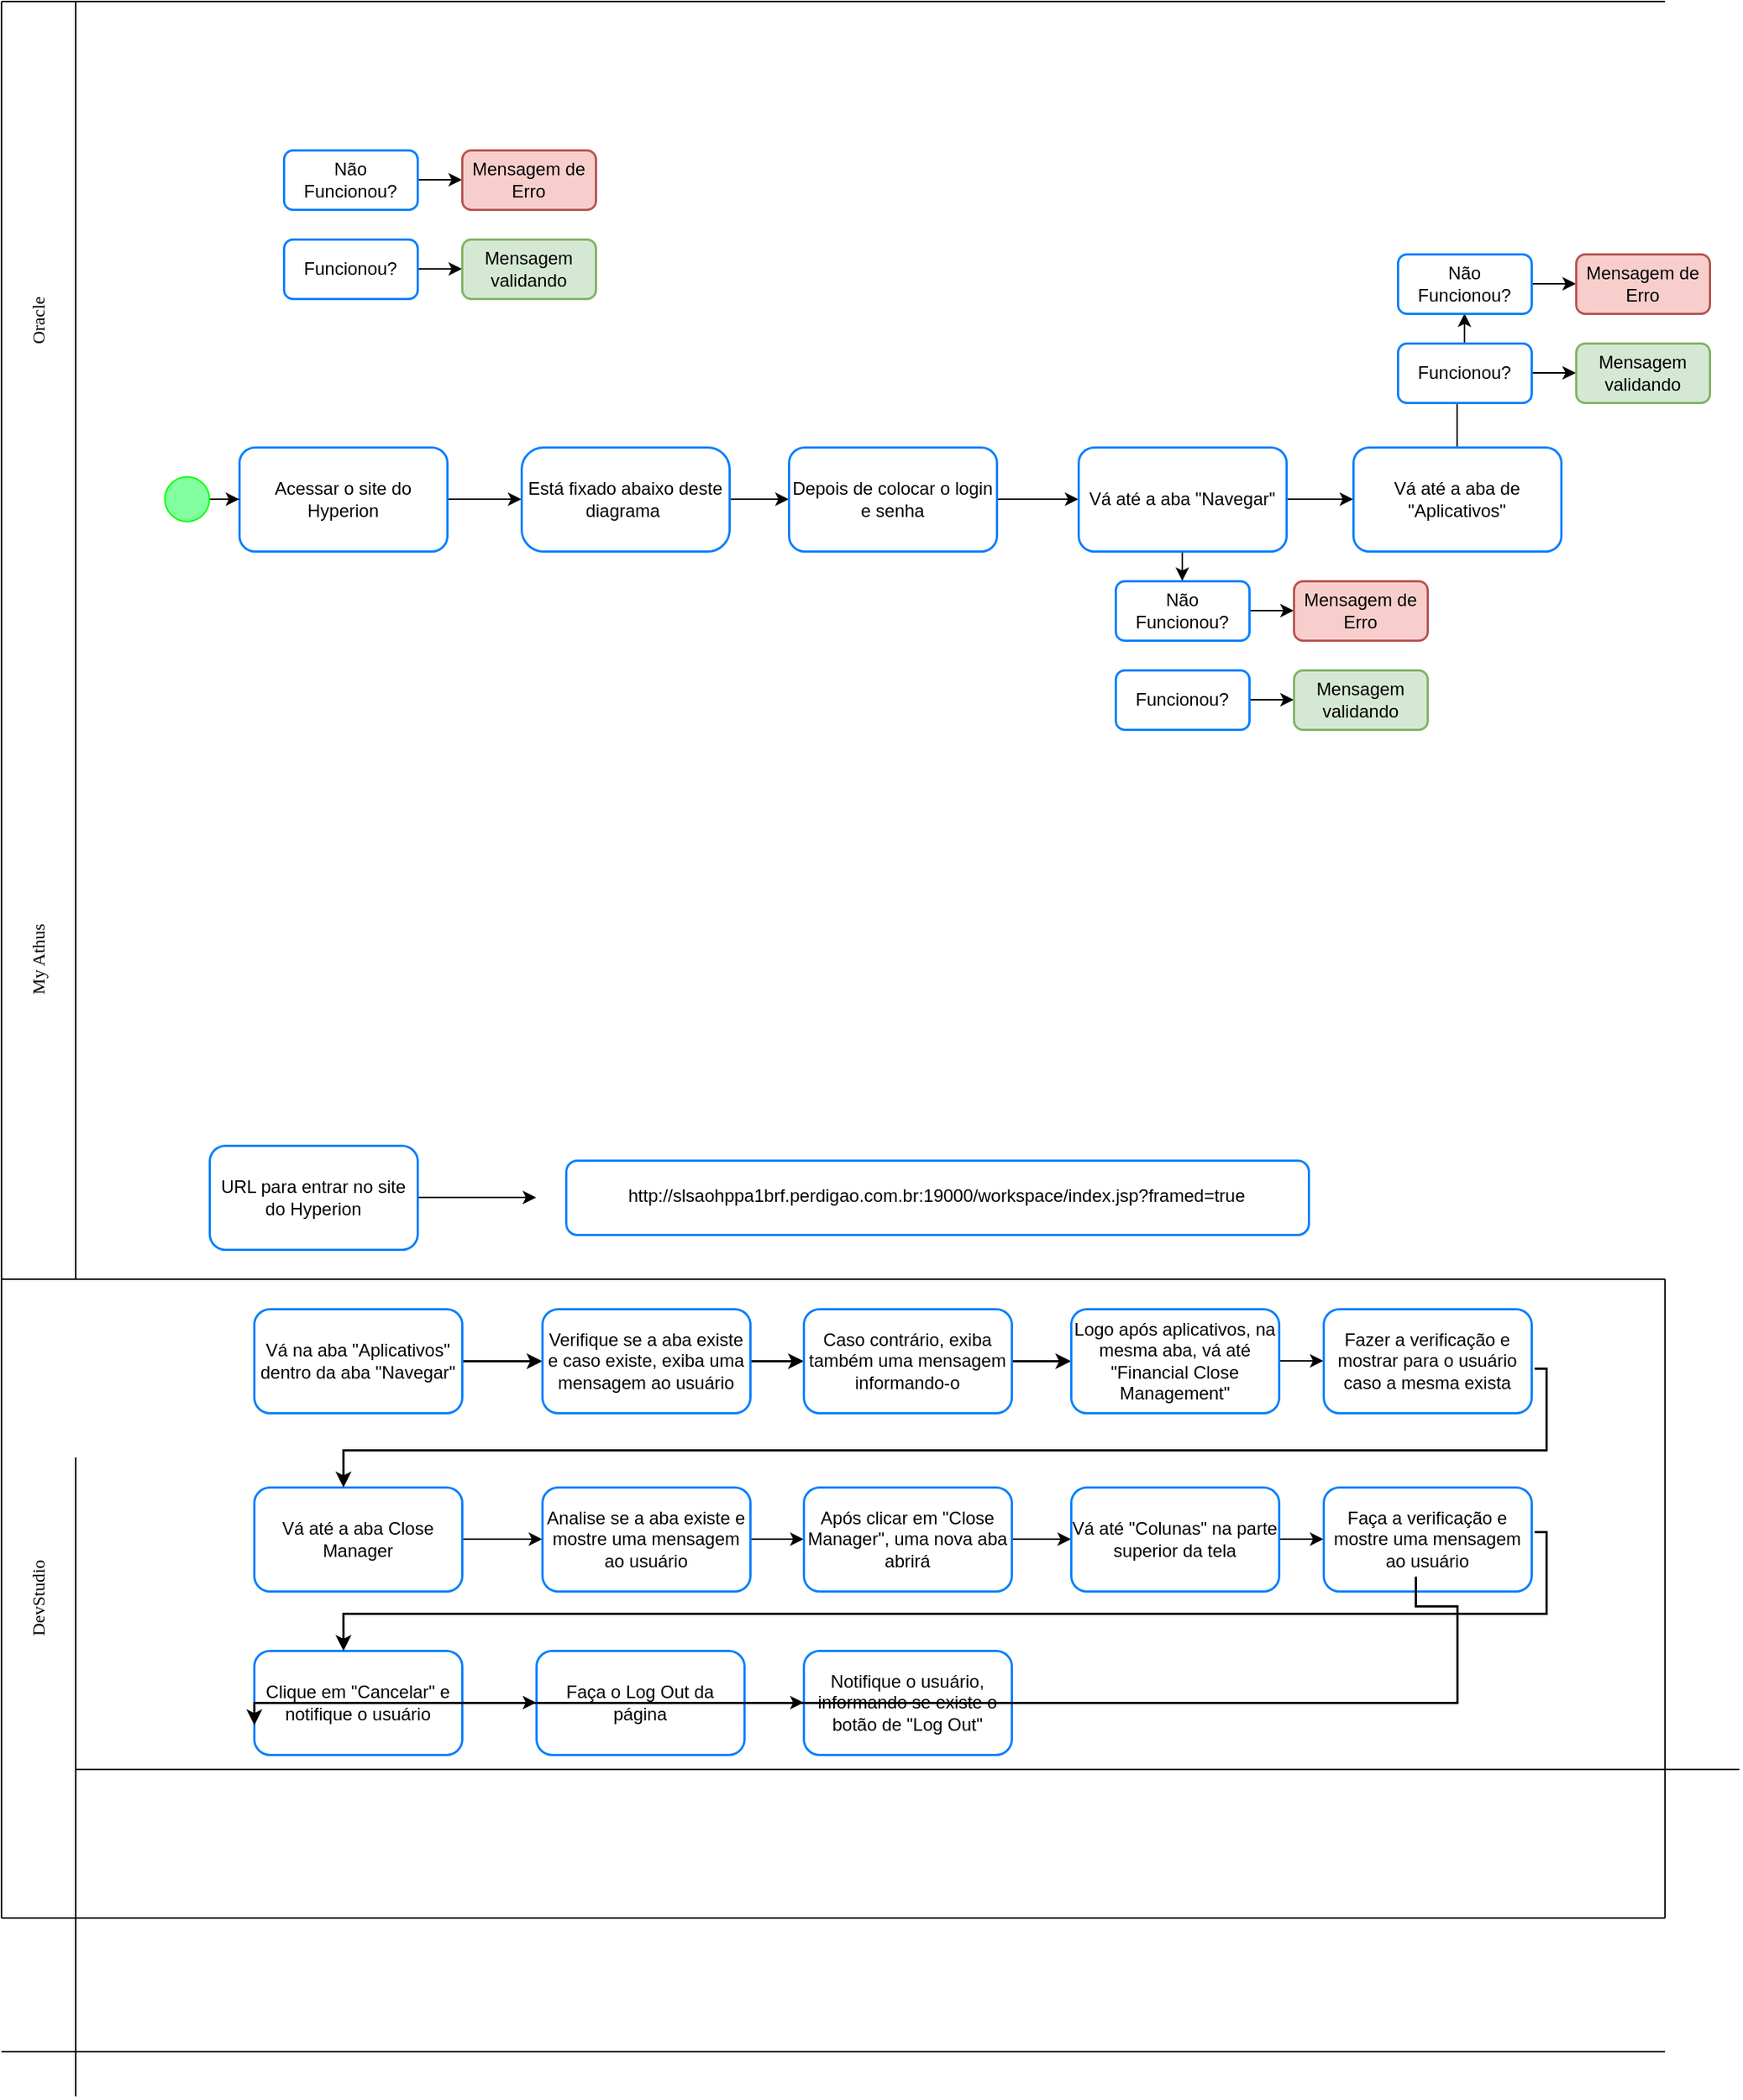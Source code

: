 <mxfile version="24.6.4" type="github">
  <diagram name="Página-1" id="-Nbuqv1Fr_TWL1hPOY4e">
    <mxGraphModel dx="1066" dy="613" grid="1" gridSize="10" guides="1" tooltips="1" connect="1" arrows="1" fold="1" page="1" pageScale="1" pageWidth="827" pageHeight="1169" math="0" shadow="0">
      <root>
        <mxCell id="0" />
        <mxCell id="1" parent="0" />
        <mxCell id="8QDnk09wVdR3-URtwcz0-7" value="" style="rounded=1;whiteSpace=wrap;html=1;strokeColor=#007FFF;strokeWidth=1.5;" parent="1" vertex="1">
          <mxGeometry x="380" y="780" width="500" height="50" as="geometry" />
        </mxCell>
        <mxCell id="JY3O2gu2DYfYrPkbzah1-18" value="" style="edgeStyle=orthogonalEdgeStyle;rounded=0;orthogonalLoop=1;jettySize=auto;html=1;" edge="1" parent="1" source="xklGR3EyqK50y4K4-iU5-1" target="xklGR3EyqK50y4K4-iU5-7">
          <mxGeometry relative="1" as="geometry" />
        </mxCell>
        <mxCell id="xklGR3EyqK50y4K4-iU5-1" value="Acessar o site do Hyperion" style="rounded=1;whiteSpace=wrap;html=1;strokeColor=#007FFF;strokeWidth=1.5;" parent="1" vertex="1">
          <mxGeometry x="160" y="300" width="140" height="70" as="geometry" />
        </mxCell>
        <mxCell id="JY3O2gu2DYfYrPkbzah1-19" value="" style="edgeStyle=orthogonalEdgeStyle;rounded=0;orthogonalLoop=1;jettySize=auto;html=1;" edge="1" parent="1" source="xklGR3EyqK50y4K4-iU5-7" target="xklGR3EyqK50y4K4-iU5-9">
          <mxGeometry relative="1" as="geometry" />
        </mxCell>
        <mxCell id="xklGR3EyqK50y4K4-iU5-7" value="Está fixado abaixo deste diagrama&amp;nbsp;" style="rounded=1;whiteSpace=wrap;html=1;strokeColor=#007FFF;strokeWidth=1.5;arcSize=21;" parent="1" vertex="1">
          <mxGeometry x="350" y="300" width="140" height="70" as="geometry" />
        </mxCell>
        <mxCell id="JY3O2gu2DYfYrPkbzah1-24" value="" style="edgeStyle=orthogonalEdgeStyle;rounded=0;orthogonalLoop=1;jettySize=auto;html=1;" edge="1" parent="1" source="xklGR3EyqK50y4K4-iU5-9" target="xklGR3EyqK50y4K4-iU5-11">
          <mxGeometry relative="1" as="geometry" />
        </mxCell>
        <mxCell id="xklGR3EyqK50y4K4-iU5-9" value="Depois de colocar o login e senha" style="rounded=1;whiteSpace=wrap;html=1;strokeColor=#007FFF;strokeWidth=1.5;" parent="1" vertex="1">
          <mxGeometry x="530" y="300" width="140" height="70" as="geometry" />
        </mxCell>
        <mxCell id="JY3O2gu2DYfYrPkbzah1-39" value="" style="edgeStyle=orthogonalEdgeStyle;rounded=0;orthogonalLoop=1;jettySize=auto;html=1;" edge="1" parent="1" source="xklGR3EyqK50y4K4-iU5-11" target="JY3O2gu2DYfYrPkbzah1-37">
          <mxGeometry relative="1" as="geometry" />
        </mxCell>
        <mxCell id="JY3O2gu2DYfYrPkbzah1-41" value="" style="edgeStyle=orthogonalEdgeStyle;rounded=0;orthogonalLoop=1;jettySize=auto;html=1;" edge="1" parent="1" source="xklGR3EyqK50y4K4-iU5-11">
          <mxGeometry relative="1" as="geometry">
            <mxPoint x="910" y="335" as="targetPoint" />
          </mxGeometry>
        </mxCell>
        <mxCell id="xklGR3EyqK50y4K4-iU5-11" value="Vá até a aba &quot;Navegar&quot;" style="rounded=1;whiteSpace=wrap;html=1;strokeColor=#007FFF;strokeWidth=1.5;" parent="1" vertex="1">
          <mxGeometry x="725" y="300" width="140" height="70" as="geometry" />
        </mxCell>
        <mxCell id="xklGR3EyqK50y4K4-iU5-19" value="" style="edgeStyle=orthogonalEdgeStyle;rounded=0;orthogonalLoop=1;jettySize=auto;html=1;strokeColor=#000000;strokeWidth=1.5;" parent="1" source="xklGR3EyqK50y4K4-iU5-15" target="xklGR3EyqK50y4K4-iU5-18" edge="1">
          <mxGeometry relative="1" as="geometry" />
        </mxCell>
        <mxCell id="xklGR3EyqK50y4K4-iU5-15" value="Vá na aba &quot;Aplicativos&quot; dentro da aba &quot;Navegar&quot;" style="rounded=1;whiteSpace=wrap;html=1;strokeColor=#007FFF;strokeWidth=1.5;" parent="1" vertex="1">
          <mxGeometry x="170" y="880" width="140" height="70" as="geometry" />
        </mxCell>
        <mxCell id="xklGR3EyqK50y4K4-iU5-21" value="" style="edgeStyle=orthogonalEdgeStyle;rounded=0;orthogonalLoop=1;jettySize=auto;html=1;strokeColor=#000000;strokeWidth=1.5;" parent="1" source="xklGR3EyqK50y4K4-iU5-18" target="xklGR3EyqK50y4K4-iU5-20" edge="1">
          <mxGeometry relative="1" as="geometry" />
        </mxCell>
        <mxCell id="xklGR3EyqK50y4K4-iU5-18" value="Verifique se a aba existe e caso existe, exiba uma mensagem ao usuário" style="rounded=1;whiteSpace=wrap;html=1;strokeColor=#007FFF;strokeWidth=1.5;" parent="1" vertex="1">
          <mxGeometry x="364" y="880" width="140" height="70" as="geometry" />
        </mxCell>
        <mxCell id="xklGR3EyqK50y4K4-iU5-25" value="" style="edgeStyle=orthogonalEdgeStyle;rounded=0;orthogonalLoop=1;jettySize=auto;html=1;strokeColor=#000000;strokeWidth=1.5;" parent="1" source="xklGR3EyqK50y4K4-iU5-20" target="xklGR3EyqK50y4K4-iU5-24" edge="1">
          <mxGeometry relative="1" as="geometry" />
        </mxCell>
        <mxCell id="xklGR3EyqK50y4K4-iU5-20" value="Caso contrário, exiba também uma mensagem informando-o" style="rounded=1;whiteSpace=wrap;html=1;strokeColor=#007FFF;strokeWidth=1.5;" parent="1" vertex="1">
          <mxGeometry x="540" y="880" width="140" height="70" as="geometry" />
        </mxCell>
        <mxCell id="btMj1ztMAgMaOOfJKISs-79" value="" style="edgeStyle=orthogonalEdgeStyle;rounded=0;orthogonalLoop=1;jettySize=auto;html=1;" parent="1" source="xklGR3EyqK50y4K4-iU5-24" target="xklGR3EyqK50y4K4-iU5-26" edge="1">
          <mxGeometry relative="1" as="geometry" />
        </mxCell>
        <mxCell id="xklGR3EyqK50y4K4-iU5-24" value="Logo após aplicativos, na mesma aba, vá até &quot;Financial Close Management&quot;" style="rounded=1;whiteSpace=wrap;html=1;strokeColor=#007FFF;strokeWidth=1.5;" parent="1" vertex="1">
          <mxGeometry x="720" y="880" width="140" height="70" as="geometry" />
        </mxCell>
        <mxCell id="xklGR3EyqK50y4K4-iU5-26" value="Fazer a verificação e mostrar para o usuário caso a mesma exista" style="rounded=1;whiteSpace=wrap;html=1;strokeColor=#007FFF;strokeWidth=1.5;" parent="1" vertex="1">
          <mxGeometry x="890" y="880" width="140" height="70" as="geometry" />
        </mxCell>
        <mxCell id="btMj1ztMAgMaOOfJKISs-73" value="" style="edgeStyle=orthogonalEdgeStyle;rounded=0;orthogonalLoop=1;jettySize=auto;html=1;" parent="1" source="xklGR3EyqK50y4K4-iU5-28" target="btMj1ztMAgMaOOfJKISs-72" edge="1">
          <mxGeometry relative="1" as="geometry" />
        </mxCell>
        <mxCell id="xklGR3EyqK50y4K4-iU5-28" value="Vá até a aba Close Manager" style="rounded=1;whiteSpace=wrap;html=1;strokeColor=#007FFF;strokeWidth=1.5;" parent="1" vertex="1">
          <mxGeometry x="170" y="1000" width="140" height="70" as="geometry" />
        </mxCell>
        <mxCell id="xklGR3EyqK50y4K4-iU5-48" style="edgeStyle=orthogonalEdgeStyle;rounded=0;orthogonalLoop=1;jettySize=auto;html=1;strokeWidth=1.5;" parent="1" edge="1">
          <mxGeometry relative="1" as="geometry">
            <mxPoint x="230" y="1000" as="targetPoint" />
            <mxPoint x="1032" y="920" as="sourcePoint" />
            <Array as="points">
              <mxPoint x="1040" y="920" />
              <mxPoint x="1040" y="975" />
              <mxPoint x="230" y="975" />
            </Array>
          </mxGeometry>
        </mxCell>
        <mxCell id="btMj1ztMAgMaOOfJKISs-3" value="" style="endArrow=none;html=1;rounded=0;" parent="1" edge="1">
          <mxGeometry width="50" height="50" relative="1" as="geometry">
            <mxPoint x="50" y="430" as="sourcePoint" />
            <mxPoint x="50" as="targetPoint" />
          </mxGeometry>
        </mxCell>
        <mxCell id="btMj1ztMAgMaOOfJKISs-5" value="Oracle" style="text;html=1;align=center;verticalAlign=middle;resizable=0;points=[];autosize=1;strokeColor=none;fillColor=none;rotation=270;fontStyle=0;fontFamily=Verdana;" parent="1" vertex="1">
          <mxGeometry x="-5" y="200" width="60" height="30" as="geometry" />
        </mxCell>
        <mxCell id="btMj1ztMAgMaOOfJKISs-10" value="" style="endArrow=none;html=1;rounded=0;" parent="1" edge="1">
          <mxGeometry width="50" height="50" relative="1" as="geometry">
            <mxPoint x="1120" as="sourcePoint" />
            <mxPoint as="targetPoint" />
          </mxGeometry>
        </mxCell>
        <mxCell id="btMj1ztMAgMaOOfJKISs-11" value="" style="endArrow=none;html=1;rounded=0;" parent="1" edge="1">
          <mxGeometry width="50" height="50" relative="1" as="geometry">
            <mxPoint y="430" as="sourcePoint" />
            <mxPoint as="targetPoint" />
          </mxGeometry>
        </mxCell>
        <mxCell id="btMj1ztMAgMaOOfJKISs-37" value="" style="endArrow=none;html=1;rounded=0;" parent="1" edge="1">
          <mxGeometry width="50" height="50" relative="1" as="geometry">
            <mxPoint x="50" y="860" as="sourcePoint" />
            <mxPoint x="50" y="430" as="targetPoint" />
          </mxGeometry>
        </mxCell>
        <mxCell id="btMj1ztMAgMaOOfJKISs-38" value="My Athus" style="text;html=1;align=center;verticalAlign=middle;resizable=0;points=[];autosize=1;strokeColor=none;fillColor=none;rotation=270;fontStyle=0;fontFamily=Verdana;" parent="1" vertex="1">
          <mxGeometry x="-15" y="630" width="80" height="30" as="geometry" />
        </mxCell>
        <mxCell id="btMj1ztMAgMaOOfJKISs-39" value="" style="endArrow=none;html=1;rounded=0;strokeColor=default;" parent="1" edge="1">
          <mxGeometry width="50" height="50" relative="1" as="geometry">
            <mxPoint x="1170" y="1190" as="sourcePoint" />
            <mxPoint x="50" y="1190" as="targetPoint" />
          </mxGeometry>
        </mxCell>
        <mxCell id="btMj1ztMAgMaOOfJKISs-40" value="" style="endArrow=none;html=1;rounded=0;" parent="1" edge="1">
          <mxGeometry width="50" height="50" relative="1" as="geometry">
            <mxPoint y="860" as="sourcePoint" />
            <mxPoint y="430" as="targetPoint" />
          </mxGeometry>
        </mxCell>
        <mxCell id="btMj1ztMAgMaOOfJKISs-42" value="" style="endArrow=none;html=1;rounded=0;" parent="1" edge="1">
          <mxGeometry width="50" height="50" relative="1" as="geometry">
            <mxPoint x="1120" y="860" as="sourcePoint" />
            <mxPoint y="860" as="targetPoint" />
          </mxGeometry>
        </mxCell>
        <mxCell id="btMj1ztMAgMaOOfJKISs-71" value="" style="edgeStyle=orthogonalEdgeStyle;rounded=0;orthogonalLoop=1;jettySize=auto;html=1;" parent="1" source="btMj1ztMAgMaOOfJKISs-70" target="xklGR3EyqK50y4K4-iU5-1" edge="1">
          <mxGeometry relative="1" as="geometry" />
        </mxCell>
        <mxCell id="btMj1ztMAgMaOOfJKISs-70" value="" style="ellipse;whiteSpace=wrap;html=1;aspect=fixed;fillColor=#82FF9F;strokeColor=#00FF00;" parent="1" vertex="1">
          <mxGeometry x="110" y="320" width="30" height="30" as="geometry" />
        </mxCell>
        <mxCell id="btMj1ztMAgMaOOfJKISs-77" value="" style="edgeStyle=orthogonalEdgeStyle;rounded=0;orthogonalLoop=1;jettySize=auto;html=1;" parent="1" source="btMj1ztMAgMaOOfJKISs-72" target="btMj1ztMAgMaOOfJKISs-76" edge="1">
          <mxGeometry relative="1" as="geometry" />
        </mxCell>
        <mxCell id="btMj1ztMAgMaOOfJKISs-72" value="Analise se a aba existe e mostre uma mensagem ao usuário" style="rounded=1;whiteSpace=wrap;html=1;strokeColor=#007FFF;strokeWidth=1.5;" parent="1" vertex="1">
          <mxGeometry x="364" y="1000" width="140" height="70" as="geometry" />
        </mxCell>
        <mxCell id="LS8SCWTit5LCr3YZE1ZI-2" value="" style="edgeStyle=orthogonalEdgeStyle;rounded=0;orthogonalLoop=1;jettySize=auto;html=1;" parent="1" source="btMj1ztMAgMaOOfJKISs-76" target="LS8SCWTit5LCr3YZE1ZI-1" edge="1">
          <mxGeometry relative="1" as="geometry" />
        </mxCell>
        <mxCell id="btMj1ztMAgMaOOfJKISs-76" value="Após clicar em &quot;Close Manager&quot;, uma nova aba abrirá" style="rounded=1;whiteSpace=wrap;html=1;strokeColor=#007FFF;strokeWidth=1.5;" parent="1" vertex="1">
          <mxGeometry x="540" y="1000" width="140" height="70" as="geometry" />
        </mxCell>
        <mxCell id="btMj1ztMAgMaOOfJKISs-104" value="" style="endArrow=none;html=1;rounded=0;" parent="1" edge="1">
          <mxGeometry width="50" height="50" relative="1" as="geometry">
            <mxPoint x="50" y="1410" as="sourcePoint" />
            <mxPoint x="50" y="980" as="targetPoint" />
          </mxGeometry>
        </mxCell>
        <mxCell id="btMj1ztMAgMaOOfJKISs-105" value="DevStudio" style="text;html=1;align=center;verticalAlign=middle;resizable=0;points=[];autosize=1;strokeColor=none;fillColor=none;rotation=270;fontStyle=0;fontFamily=Verdana;" parent="1" vertex="1">
          <mxGeometry x="-20" y="1060" width="90" height="30" as="geometry" />
        </mxCell>
        <mxCell id="btMj1ztMAgMaOOfJKISs-106" value="" style="endArrow=none;html=1;rounded=0;" parent="1" edge="1">
          <mxGeometry width="50" height="50" relative="1" as="geometry">
            <mxPoint x="1120" y="860" as="sourcePoint" />
            <mxPoint x="-8.882e-16" y="860" as="targetPoint" />
          </mxGeometry>
        </mxCell>
        <mxCell id="btMj1ztMAgMaOOfJKISs-107" value="" style="endArrow=none;html=1;rounded=0;" parent="1" edge="1">
          <mxGeometry width="50" height="50" relative="1" as="geometry">
            <mxPoint x="-8.882e-16" y="1290" as="sourcePoint" />
            <mxPoint x="-8.882e-16" y="860" as="targetPoint" />
          </mxGeometry>
        </mxCell>
        <mxCell id="btMj1ztMAgMaOOfJKISs-108" value="" style="endArrow=none;html=1;rounded=0;" parent="1" edge="1">
          <mxGeometry width="50" height="50" relative="1" as="geometry">
            <mxPoint x="1120" y="1290" as="sourcePoint" />
            <mxPoint x="1120" y="860" as="targetPoint" />
          </mxGeometry>
        </mxCell>
        <mxCell id="btMj1ztMAgMaOOfJKISs-109" value="" style="endArrow=none;html=1;rounded=0;" parent="1" edge="1">
          <mxGeometry width="50" height="50" relative="1" as="geometry">
            <mxPoint x="1120" y="1290" as="sourcePoint" />
            <mxPoint x="-8.882e-16" y="1290" as="targetPoint" />
          </mxGeometry>
        </mxCell>
        <mxCell id="btMj1ztMAgMaOOfJKISs-110" value="" style="endArrow=none;html=1;rounded=0;" parent="1" edge="1">
          <mxGeometry width="50" height="50" relative="1" as="geometry">
            <mxPoint x="1120" y="1380" as="sourcePoint" />
            <mxPoint x="-8.882e-16" y="1380" as="targetPoint" />
          </mxGeometry>
        </mxCell>
        <UserObject label="http://slsaohppa1brf.perdigao.com.br:19000/workspace/index.jsp?framed=true" id="8QDnk09wVdR3-URtwcz0-1">
          <mxCell style="text;whiteSpace=wrap;" parent="1" vertex="1">
            <mxGeometry x="420" y="790" width="450" height="40" as="geometry" />
          </mxCell>
        </UserObject>
        <mxCell id="8QDnk09wVdR3-URtwcz0-6" value="" style="edgeStyle=orthogonalEdgeStyle;rounded=0;orthogonalLoop=1;jettySize=auto;html=1;" parent="1" source="8QDnk09wVdR3-URtwcz0-3" edge="1">
          <mxGeometry relative="1" as="geometry">
            <mxPoint x="360" y="805" as="targetPoint" />
          </mxGeometry>
        </mxCell>
        <mxCell id="8QDnk09wVdR3-URtwcz0-3" value="URL para entrar no site do Hyperion" style="rounded=1;whiteSpace=wrap;html=1;strokeColor=#007FFF;strokeWidth=1.5;" parent="1" vertex="1">
          <mxGeometry x="140" y="770" width="140" height="70" as="geometry" />
        </mxCell>
        <mxCell id="LS8SCWTit5LCr3YZE1ZI-4" value="" style="edgeStyle=orthogonalEdgeStyle;rounded=0;orthogonalLoop=1;jettySize=auto;html=1;" parent="1" source="LS8SCWTit5LCr3YZE1ZI-1" target="LS8SCWTit5LCr3YZE1ZI-3" edge="1">
          <mxGeometry relative="1" as="geometry" />
        </mxCell>
        <mxCell id="LS8SCWTit5LCr3YZE1ZI-1" value="Vá até &quot;Colunas&quot; na parte superior da tela" style="rounded=1;whiteSpace=wrap;html=1;strokeColor=#007FFF;strokeWidth=1.5;" parent="1" vertex="1">
          <mxGeometry x="720" y="1000" width="140" height="70" as="geometry" />
        </mxCell>
        <mxCell id="LS8SCWTit5LCr3YZE1ZI-3" value="Faça a verificação e mostre uma mensagem ao usuário" style="rounded=1;whiteSpace=wrap;html=1;strokeColor=#007FFF;strokeWidth=1.5;" parent="1" vertex="1">
          <mxGeometry x="890" y="1000" width="140" height="70" as="geometry" />
        </mxCell>
        <mxCell id="LS8SCWTit5LCr3YZE1ZI-17" value="" style="edgeStyle=orthogonalEdgeStyle;rounded=0;orthogonalLoop=1;jettySize=auto;html=1;" parent="1" source="LS8SCWTit5LCr3YZE1ZI-5" target="LS8SCWTit5LCr3YZE1ZI-14" edge="1">
          <mxGeometry relative="1" as="geometry" />
        </mxCell>
        <mxCell id="LS8SCWTit5LCr3YZE1ZI-5" value="Clique em &quot;Cancelar&quot; e notifique o usuário" style="rounded=1;whiteSpace=wrap;html=1;strokeColor=#007FFF;strokeWidth=1.5;" parent="1" vertex="1">
          <mxGeometry x="170" y="1110" width="140" height="70" as="geometry" />
        </mxCell>
        <mxCell id="LS8SCWTit5LCr3YZE1ZI-6" style="edgeStyle=orthogonalEdgeStyle;rounded=0;orthogonalLoop=1;jettySize=auto;html=1;strokeWidth=1.5;" parent="1" edge="1">
          <mxGeometry relative="1" as="geometry">
            <mxPoint x="230" y="1110" as="targetPoint" />
            <mxPoint x="1032" y="1030" as="sourcePoint" />
            <Array as="points">
              <mxPoint x="1040" y="1030" />
              <mxPoint x="1040" y="1085" />
              <mxPoint x="230" y="1085" />
            </Array>
          </mxGeometry>
        </mxCell>
        <mxCell id="LS8SCWTit5LCr3YZE1ZI-19" value="" style="edgeStyle=orthogonalEdgeStyle;rounded=0;orthogonalLoop=1;jettySize=auto;html=1;" parent="1" source="LS8SCWTit5LCr3YZE1ZI-14" target="LS8SCWTit5LCr3YZE1ZI-15" edge="1">
          <mxGeometry relative="1" as="geometry" />
        </mxCell>
        <mxCell id="LS8SCWTit5LCr3YZE1ZI-14" value="Faça o Log Out da página" style="rounded=1;whiteSpace=wrap;html=1;strokeColor=#007FFF;strokeWidth=1.5;" parent="1" vertex="1">
          <mxGeometry x="360" y="1110" width="140" height="70" as="geometry" />
        </mxCell>
        <mxCell id="LS8SCWTit5LCr3YZE1ZI-15" value="Notifique o usuário, informando se existe o botão de &quot;Log Out&quot;" style="rounded=1;whiteSpace=wrap;html=1;strokeColor=#007FFF;strokeWidth=1.5;" parent="1" vertex="1">
          <mxGeometry x="540" y="1110" width="140" height="70" as="geometry" />
        </mxCell>
        <mxCell id="JY3O2gu2DYfYrPkbzah1-8" style="edgeStyle=orthogonalEdgeStyle;rounded=0;orthogonalLoop=1;jettySize=auto;html=1;strokeWidth=1.5;entryX=0.429;entryY=0;entryDx=0;entryDy=0;entryPerimeter=0;" edge="1" parent="1">
          <mxGeometry relative="1" as="geometry">
            <mxPoint x="170" y="1160" as="targetPoint" />
            <mxPoint x="952.02" y="1060" as="sourcePoint" />
            <Array as="points">
              <mxPoint x="952" y="1080" />
              <mxPoint x="980" y="1080" />
              <mxPoint x="980" y="1145" />
              <mxPoint x="170" y="1145" />
            </Array>
          </mxGeometry>
        </mxCell>
        <mxCell id="JY3O2gu2DYfYrPkbzah1-33" value="" style="edgeStyle=orthogonalEdgeStyle;rounded=0;orthogonalLoop=1;jettySize=auto;html=1;" edge="1" parent="1" source="JY3O2gu2DYfYrPkbzah1-34" target="JY3O2gu2DYfYrPkbzah1-35">
          <mxGeometry relative="1" as="geometry" />
        </mxCell>
        <mxCell id="JY3O2gu2DYfYrPkbzah1-34" value="Funcionou?" style="whiteSpace=wrap;html=1;strokeColor=#007FFF;rounded=1;strokeWidth=1.5;" vertex="1" parent="1">
          <mxGeometry x="750" y="450" width="90" height="40" as="geometry" />
        </mxCell>
        <mxCell id="JY3O2gu2DYfYrPkbzah1-35" value="Mensagem validando" style="whiteSpace=wrap;html=1;strokeColor=#82b366;rounded=1;strokeWidth=1.5;fillColor=#d5e8d4;" vertex="1" parent="1">
          <mxGeometry x="870" y="450" width="90" height="40" as="geometry" />
        </mxCell>
        <mxCell id="JY3O2gu2DYfYrPkbzah1-36" value="" style="edgeStyle=orthogonalEdgeStyle;rounded=0;orthogonalLoop=1;jettySize=auto;html=1;" edge="1" parent="1" source="JY3O2gu2DYfYrPkbzah1-37" target="JY3O2gu2DYfYrPkbzah1-38">
          <mxGeometry relative="1" as="geometry" />
        </mxCell>
        <mxCell id="JY3O2gu2DYfYrPkbzah1-37" value="Não Funcionou?" style="whiteSpace=wrap;html=1;strokeColor=#007FFF;rounded=1;strokeWidth=1.5;" vertex="1" parent="1">
          <mxGeometry x="750" y="390" width="90" height="40" as="geometry" />
        </mxCell>
        <mxCell id="JY3O2gu2DYfYrPkbzah1-38" value="Mensagem de Erro" style="whiteSpace=wrap;html=1;strokeColor=#b85450;rounded=1;strokeWidth=1.5;fillColor=#f8cecc;" vertex="1" parent="1">
          <mxGeometry x="870" y="390" width="90" height="40" as="geometry" />
        </mxCell>
        <mxCell id="JY3O2gu2DYfYrPkbzah1-49" value="" style="edgeStyle=orthogonalEdgeStyle;rounded=0;orthogonalLoop=1;jettySize=auto;html=1;" edge="1" parent="1" source="JY3O2gu2DYfYrPkbzah1-42" target="JY3O2gu2DYfYrPkbzah1-47">
          <mxGeometry relative="1" as="geometry" />
        </mxCell>
        <mxCell id="JY3O2gu2DYfYrPkbzah1-42" value="Vá até a aba de &quot;Aplicativos&quot;" style="rounded=1;whiteSpace=wrap;html=1;strokeColor=#007FFF;strokeWidth=1.5;" vertex="1" parent="1">
          <mxGeometry x="910" y="300" width="140" height="70" as="geometry" />
        </mxCell>
        <mxCell id="JY3O2gu2DYfYrPkbzah1-43" value="" style="edgeStyle=orthogonalEdgeStyle;rounded=0;orthogonalLoop=1;jettySize=auto;html=1;" edge="1" parent="1" source="JY3O2gu2DYfYrPkbzah1-44" target="JY3O2gu2DYfYrPkbzah1-45">
          <mxGeometry relative="1" as="geometry" />
        </mxCell>
        <mxCell id="JY3O2gu2DYfYrPkbzah1-44" value="Funcionou?" style="whiteSpace=wrap;html=1;strokeColor=#007FFF;rounded=1;strokeWidth=1.5;" vertex="1" parent="1">
          <mxGeometry x="940" y="230" width="90" height="40" as="geometry" />
        </mxCell>
        <mxCell id="JY3O2gu2DYfYrPkbzah1-45" value="Mensagem validando" style="whiteSpace=wrap;html=1;strokeColor=#82b366;rounded=1;strokeWidth=1.5;fillColor=#d5e8d4;" vertex="1" parent="1">
          <mxGeometry x="1060" y="230" width="90" height="40" as="geometry" />
        </mxCell>
        <mxCell id="JY3O2gu2DYfYrPkbzah1-46" value="" style="edgeStyle=orthogonalEdgeStyle;rounded=0;orthogonalLoop=1;jettySize=auto;html=1;" edge="1" parent="1" source="JY3O2gu2DYfYrPkbzah1-47" target="JY3O2gu2DYfYrPkbzah1-48">
          <mxGeometry relative="1" as="geometry" />
        </mxCell>
        <mxCell id="JY3O2gu2DYfYrPkbzah1-47" value="Não Funcionou?" style="whiteSpace=wrap;html=1;strokeColor=#007FFF;rounded=1;strokeWidth=1.5;" vertex="1" parent="1">
          <mxGeometry x="940" y="170" width="90" height="40" as="geometry" />
        </mxCell>
        <mxCell id="JY3O2gu2DYfYrPkbzah1-48" value="Mensagem de Erro" style="whiteSpace=wrap;html=1;strokeColor=#b85450;rounded=1;strokeWidth=1.5;fillColor=#f8cecc;" vertex="1" parent="1">
          <mxGeometry x="1060" y="170" width="90" height="40" as="geometry" />
        </mxCell>
        <mxCell id="JY3O2gu2DYfYrPkbzah1-50" value="" style="edgeStyle=orthogonalEdgeStyle;rounded=0;orthogonalLoop=1;jettySize=auto;html=1;" edge="1" parent="1" source="JY3O2gu2DYfYrPkbzah1-51" target="JY3O2gu2DYfYrPkbzah1-52">
          <mxGeometry relative="1" as="geometry" />
        </mxCell>
        <mxCell id="JY3O2gu2DYfYrPkbzah1-51" value="Funcionou?" style="whiteSpace=wrap;html=1;strokeColor=#007FFF;rounded=1;strokeWidth=1.5;" vertex="1" parent="1">
          <mxGeometry x="190" y="160" width="90" height="40" as="geometry" />
        </mxCell>
        <mxCell id="JY3O2gu2DYfYrPkbzah1-52" value="Mensagem validando" style="whiteSpace=wrap;html=1;strokeColor=#82b366;rounded=1;strokeWidth=1.5;fillColor=#d5e8d4;" vertex="1" parent="1">
          <mxGeometry x="310" y="160" width="90" height="40" as="geometry" />
        </mxCell>
        <mxCell id="JY3O2gu2DYfYrPkbzah1-53" value="" style="edgeStyle=orthogonalEdgeStyle;rounded=0;orthogonalLoop=1;jettySize=auto;html=1;" edge="1" parent="1" source="JY3O2gu2DYfYrPkbzah1-54" target="JY3O2gu2DYfYrPkbzah1-55">
          <mxGeometry relative="1" as="geometry" />
        </mxCell>
        <mxCell id="JY3O2gu2DYfYrPkbzah1-54" value="Não Funcionou?" style="whiteSpace=wrap;html=1;strokeColor=#007FFF;rounded=1;strokeWidth=1.5;" vertex="1" parent="1">
          <mxGeometry x="190" y="100" width="90" height="40" as="geometry" />
        </mxCell>
        <mxCell id="JY3O2gu2DYfYrPkbzah1-55" value="Mensagem de Erro" style="whiteSpace=wrap;html=1;strokeColor=#b85450;rounded=1;strokeWidth=1.5;fillColor=#f8cecc;" vertex="1" parent="1">
          <mxGeometry x="310" y="100" width="90" height="40" as="geometry" />
        </mxCell>
      </root>
    </mxGraphModel>
  </diagram>
</mxfile>
